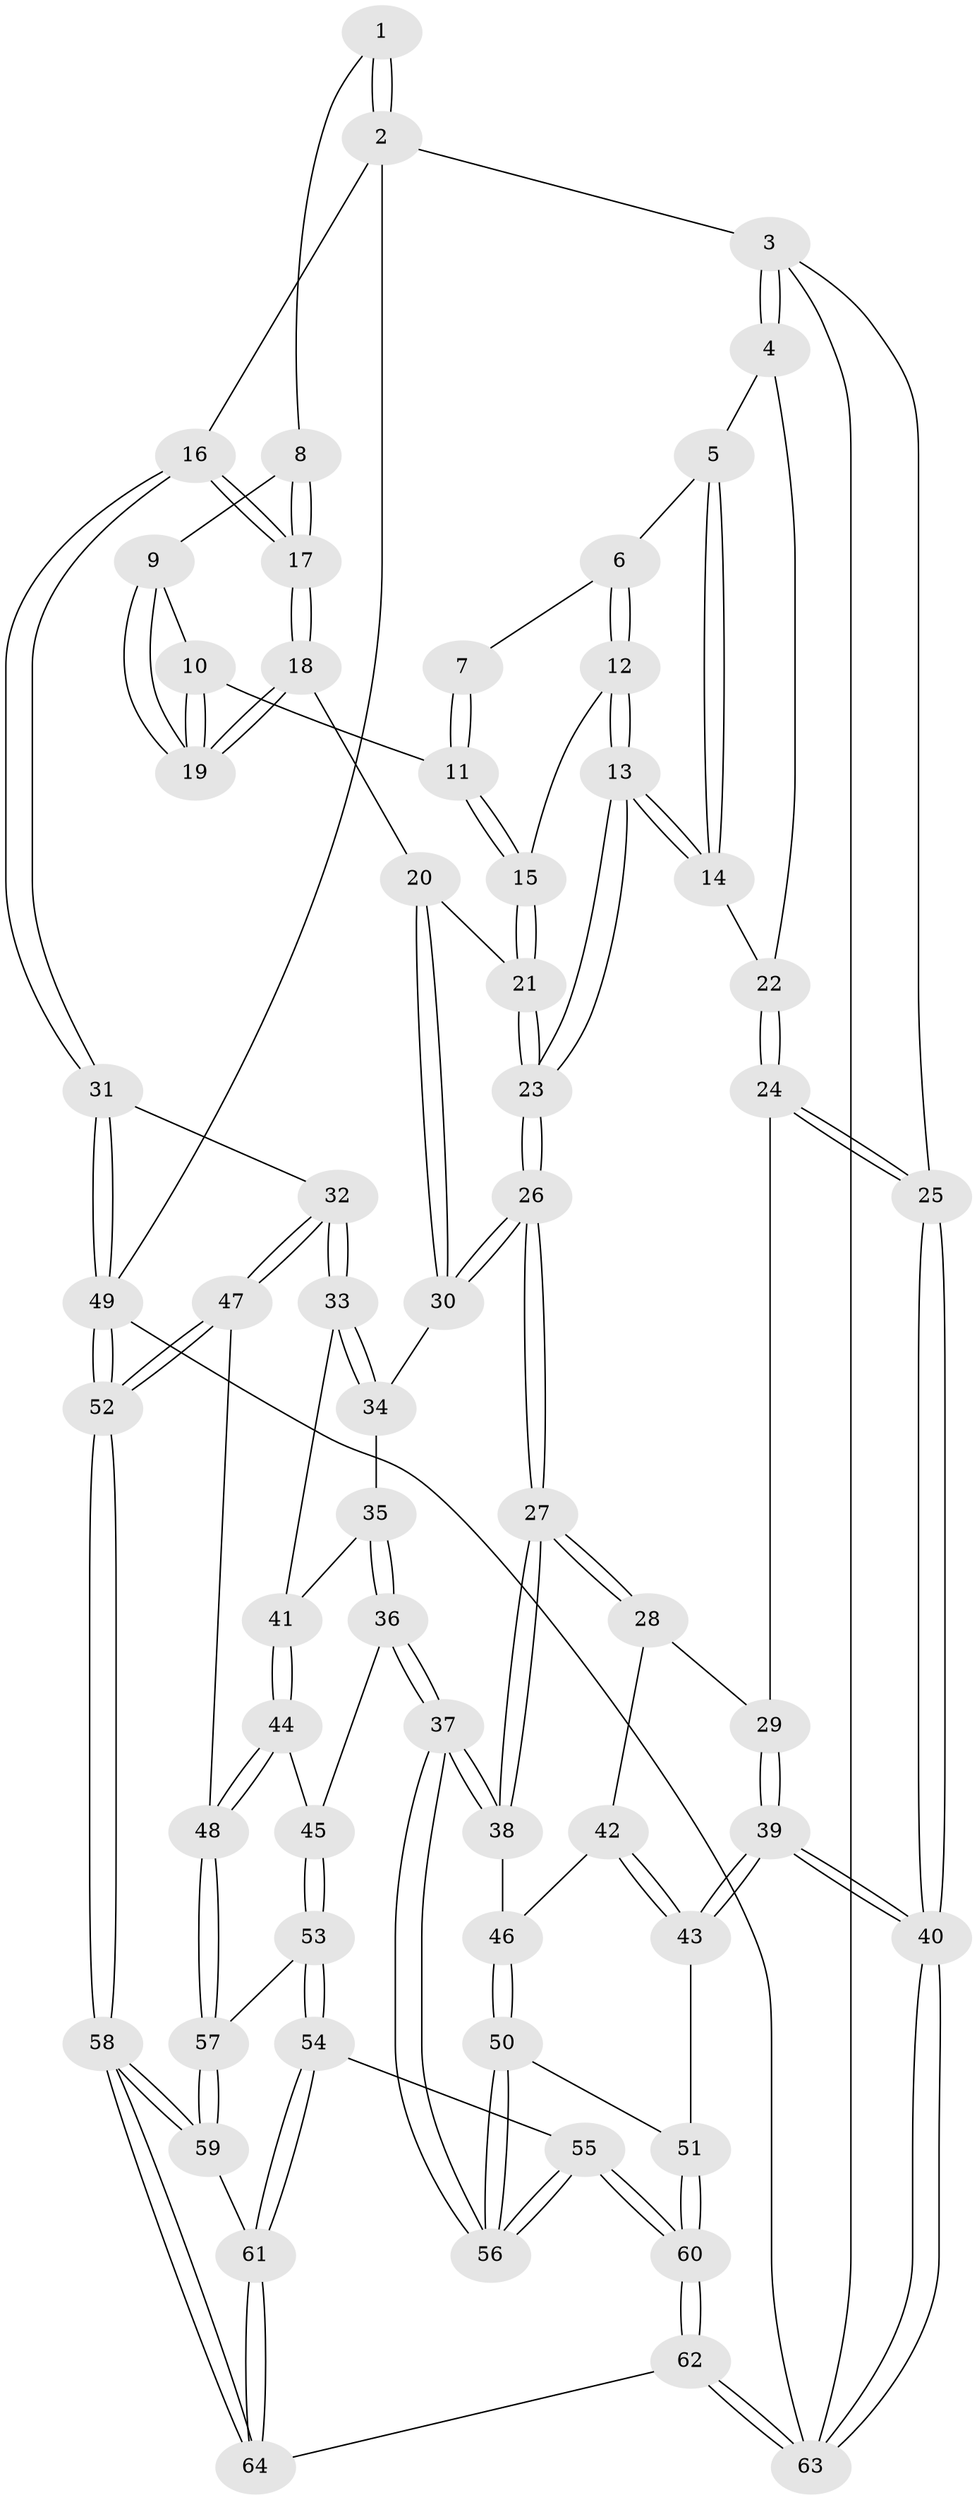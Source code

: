 // Generated by graph-tools (version 1.1) at 2025/11/02/27/25 16:11:56]
// undirected, 64 vertices, 157 edges
graph export_dot {
graph [start="1"]
  node [color=gray90,style=filled];
  1 [pos="+0.7845034057597803+0"];
  2 [pos="+1+0"];
  3 [pos="+0+0"];
  4 [pos="+0+0"];
  5 [pos="+0.22539125792449663+0"];
  6 [pos="+0.36950514179672556+0"];
  7 [pos="+0.6416942763824897+0"];
  8 [pos="+0.7764443751802794+0"];
  9 [pos="+0.7398935266141287+0.04550078305151809"];
  10 [pos="+0.6137525253358388+0.1182640730312741"];
  11 [pos="+0.5909827474496+0.1205870688355685"];
  12 [pos="+0.41968771089895873+0.12465165931475271"];
  13 [pos="+0.4041944573127197+0.15694997090461307"];
  14 [pos="+0.16801802237031863+0.1651917196201432"];
  15 [pos="+0.5746289322584759+0.1320859418722408"];
  16 [pos="+1+0.32248817638304766"];
  17 [pos="+0.937019988533061+0.2460077198958611"];
  18 [pos="+0.7580854839707869+0.2434172288897522"];
  19 [pos="+0.7374293511705816+0.18896211156241566"];
  20 [pos="+0.6856651710186791+0.2947727160965401"];
  21 [pos="+0.6152735311321952+0.22692536649392803"];
  22 [pos="+0.1514037785978594+0.18090028681363962"];
  23 [pos="+0.41238639617496214+0.2990329892765444"];
  24 [pos="+0.03130341127941965+0.32958786652480443"];
  25 [pos="+0+0.32542893864945693"];
  26 [pos="+0.39919929733671633+0.42777656625193605"];
  27 [pos="+0.39584668777750004+0.4330221779389967"];
  28 [pos="+0.18222120239246786+0.41113675005879113"];
  29 [pos="+0.07434875837973706+0.35605423862500174"];
  30 [pos="+0.662705197395403+0.3506717117379496"];
  31 [pos="+1+0.39559333908303784"];
  32 [pos="+1+0.40524711147774367"];
  33 [pos="+0.990015663746714+0.4359128297523946"];
  34 [pos="+0.6840614911503975+0.3822051576712375"];
  35 [pos="+0.710713203177658+0.5053385211312685"];
  36 [pos="+0.6172216503223924+0.5778034433067143"];
  37 [pos="+0.4420596033659799+0.5642444191951271"];
  38 [pos="+0.43144898105888263+0.5443910908997912"];
  39 [pos="+0.07503295858126258+0.7085532207322603"];
  40 [pos="+0+0.8474505501638211"];
  41 [pos="+0.789567429118259+0.5296056985087548"];
  42 [pos="+0.16321558974858671+0.5701923768126701"];
  43 [pos="+0.07750791846423703+0.7079174297388277"];
  44 [pos="+0.7853940874380584+0.6408683105047456"];
  45 [pos="+0.6864036524483442+0.666713102780935"];
  46 [pos="+0.22805198374950691+0.638246824499094"];
  47 [pos="+0.8920208595264602+0.6948707254852406"];
  48 [pos="+0.8445668944415404+0.6932940984980619"];
  49 [pos="+1+1"];
  50 [pos="+0.20181105633974764+0.7126800815922838"];
  51 [pos="+0.1767090481639998+0.7268500890405304"];
  52 [pos="+1+1"];
  53 [pos="+0.6748943194474705+0.7382500166286808"];
  54 [pos="+0.6071815526069141+0.8041386548329897"];
  55 [pos="+0.4335149997671618+0.7262865434611321"];
  56 [pos="+0.4322538852815765+0.7206651516118237"];
  57 [pos="+0.7799671610524609+0.7695393520853597"];
  58 [pos="+1+1"];
  59 [pos="+0.8192073371925469+1"];
  60 [pos="+0.3054263599179152+1"];
  61 [pos="+0.6327020451940221+0.8707132206958642"];
  62 [pos="+0.27995094586976943+1"];
  63 [pos="+0+1"];
  64 [pos="+0.31774900682901946+1"];
  1 -- 2;
  1 -- 2;
  1 -- 8;
  2 -- 3;
  2 -- 16;
  2 -- 49;
  3 -- 4;
  3 -- 4;
  3 -- 25;
  3 -- 63;
  4 -- 5;
  4 -- 22;
  5 -- 6;
  5 -- 14;
  5 -- 14;
  6 -- 7;
  6 -- 12;
  6 -- 12;
  7 -- 11;
  7 -- 11;
  8 -- 9;
  8 -- 17;
  8 -- 17;
  9 -- 10;
  9 -- 19;
  9 -- 19;
  10 -- 11;
  10 -- 19;
  10 -- 19;
  11 -- 15;
  11 -- 15;
  12 -- 13;
  12 -- 13;
  12 -- 15;
  13 -- 14;
  13 -- 14;
  13 -- 23;
  13 -- 23;
  14 -- 22;
  15 -- 21;
  15 -- 21;
  16 -- 17;
  16 -- 17;
  16 -- 31;
  16 -- 31;
  17 -- 18;
  17 -- 18;
  18 -- 19;
  18 -- 19;
  18 -- 20;
  20 -- 21;
  20 -- 30;
  20 -- 30;
  21 -- 23;
  21 -- 23;
  22 -- 24;
  22 -- 24;
  23 -- 26;
  23 -- 26;
  24 -- 25;
  24 -- 25;
  24 -- 29;
  25 -- 40;
  25 -- 40;
  26 -- 27;
  26 -- 27;
  26 -- 30;
  26 -- 30;
  27 -- 28;
  27 -- 28;
  27 -- 38;
  27 -- 38;
  28 -- 29;
  28 -- 42;
  29 -- 39;
  29 -- 39;
  30 -- 34;
  31 -- 32;
  31 -- 49;
  31 -- 49;
  32 -- 33;
  32 -- 33;
  32 -- 47;
  32 -- 47;
  33 -- 34;
  33 -- 34;
  33 -- 41;
  34 -- 35;
  35 -- 36;
  35 -- 36;
  35 -- 41;
  36 -- 37;
  36 -- 37;
  36 -- 45;
  37 -- 38;
  37 -- 38;
  37 -- 56;
  37 -- 56;
  38 -- 46;
  39 -- 40;
  39 -- 40;
  39 -- 43;
  39 -- 43;
  40 -- 63;
  40 -- 63;
  41 -- 44;
  41 -- 44;
  42 -- 43;
  42 -- 43;
  42 -- 46;
  43 -- 51;
  44 -- 45;
  44 -- 48;
  44 -- 48;
  45 -- 53;
  45 -- 53;
  46 -- 50;
  46 -- 50;
  47 -- 48;
  47 -- 52;
  47 -- 52;
  48 -- 57;
  48 -- 57;
  49 -- 52;
  49 -- 52;
  49 -- 63;
  50 -- 51;
  50 -- 56;
  50 -- 56;
  51 -- 60;
  51 -- 60;
  52 -- 58;
  52 -- 58;
  53 -- 54;
  53 -- 54;
  53 -- 57;
  54 -- 55;
  54 -- 61;
  54 -- 61;
  55 -- 56;
  55 -- 56;
  55 -- 60;
  55 -- 60;
  57 -- 59;
  57 -- 59;
  58 -- 59;
  58 -- 59;
  58 -- 64;
  58 -- 64;
  59 -- 61;
  60 -- 62;
  60 -- 62;
  61 -- 64;
  61 -- 64;
  62 -- 63;
  62 -- 63;
  62 -- 64;
}
